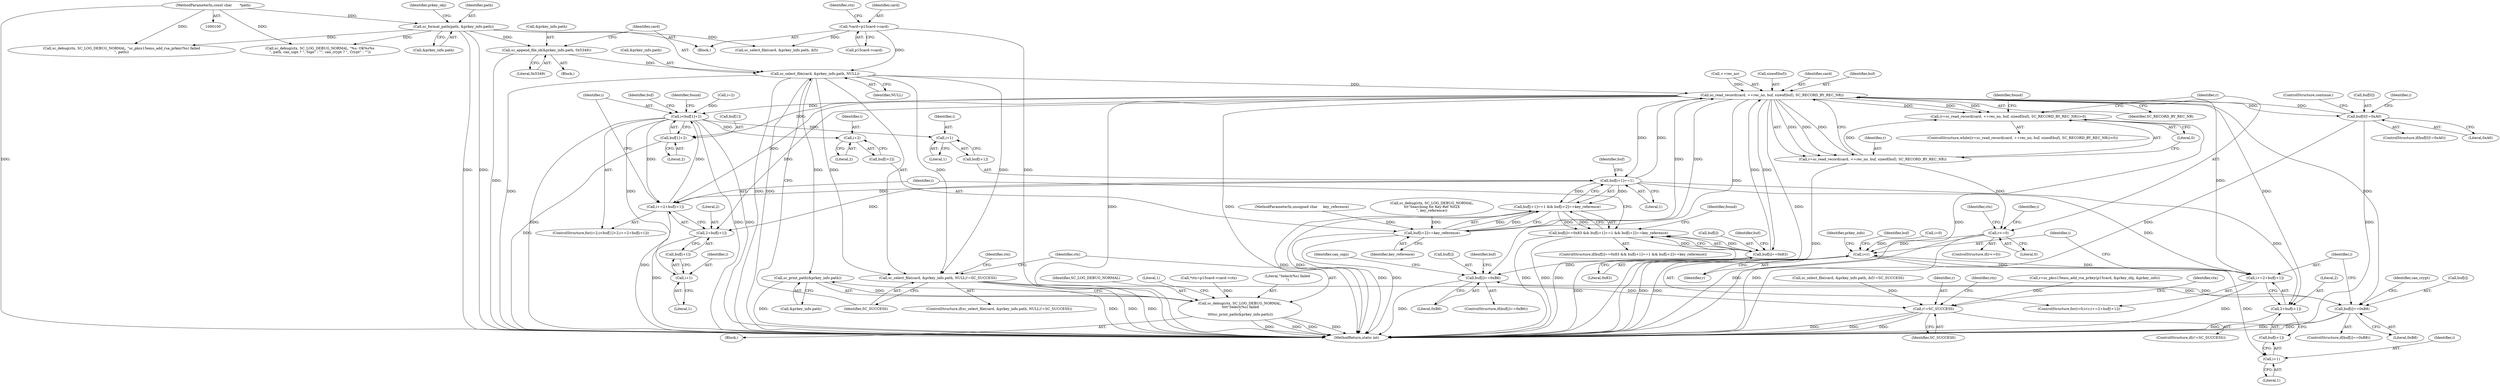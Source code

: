 digraph "0_OpenSC_8fe377e93b4b56060e5bbfb6f3142ceaeca744fa_20@pointer" {
"1000249" [label="(Call,sc_select_file(card, &prkey_info.path, NULL))"];
"1000110" [label="(Call,*card=p15card->card)"];
"1000241" [label="(Call,sc_append_file_id(&prkey_info.path, 0x5349))"];
"1000166" [label="(Call,sc_format_path(path, &prkey_info.path))"];
"1000102" [label="(MethodParameterIn,const char       *path)"];
"1000248" [label="(Call,sc_select_file(card, &prkey_info.path, NULL)!=SC_SUCCESS)"];
"1000470" [label="(Call,r!=SC_SUCCESS)"];
"1000262" [label="(Call,sc_print_path(&prkey_info.path))"];
"1000258" [label="(Call,sc_debug(ctx, SC_LOG_DEBUG_NORMAL,\n \t\t\t\t\"Select(%s) failed\n\",\n \t\t\t\tsc_print_path(&prkey_info.path)))"];
"1000278" [label="(Call,sc_read_record(card, ++rec_no, buf, sizeof(buf), SC_RECORD_BY_REC_NR))"];
"1000275" [label="(Call,(r=sc_read_record(card, ++rec_no, buf, sizeof(buf), SC_RECORD_BY_REC_NR))>0)"];
"1000276" [label="(Call,r=sc_read_record(card, ++rec_no, buf, sizeof(buf), SC_RECORD_BY_REC_NR))"];
"1000348" [label="(Call,r<=0)"];
"1000362" [label="(Call,i<r)"];
"1000365" [label="(Call,i+=2+buf[i+1])"];
"1000371" [label="(Call,i+1)"];
"1000293" [label="(Call,buf[0]!=0xA0)"];
"1000303" [label="(Call,i<buf[1]+2)"];
"1000310" [label="(Call,i+=2+buf[i+1])"];
"1000316" [label="(Call,i+1)"];
"1000331" [label="(Call,i+1)"];
"1000338" [label="(Call,i+2)"];
"1000305" [label="(Call,buf[1]+2)"];
"1000312" [label="(Call,2+buf[i+1])"];
"1000322" [label="(Call,buf[i]==0x83)"];
"1000321" [label="(Call,buf[i]==0x83 && buf[i+1]==1 && buf[i+2]==key_reference)"];
"1000376" [label="(Call,buf[i]==0xB6)"];
"1000384" [label="(Call,buf[i]==0xB8)"];
"1000328" [label="(Call,buf[i+1]==1)"];
"1000327" [label="(Call,buf[i+1]==1 && buf[i+2]==key_reference)"];
"1000367" [label="(Call,2+buf[i+1])"];
"1000335" [label="(Call,buf[i+2]==key_reference)"];
"1000283" [label="(Call,sizeof(buf))"];
"1000241" [label="(Call,sc_append_file_id(&prkey_info.path, 0x5349))"];
"1000388" [label="(Literal,0xB8)"];
"1000385" [label="(Call,buf[i])"];
"1000275" [label="(Call,(r=sc_read_record(card, ++rec_no, buf, sizeof(buf), SC_RECORD_BY_REC_NR))>0)"];
"1000359" [label="(Call,i=0)"];
"1000279" [label="(Identifier,card)"];
"1000277" [label="(Identifier,r)"];
"1000367" [label="(Call,2+buf[i+1])"];
"1000166" [label="(Call,sc_format_path(path, &prkey_info.path))"];
"1000386" [label="(Identifier,buf)"];
"1000257" [label="(Block,)"];
"1000335" [label="(Call,buf[i+2]==key_reference)"];
"1000250" [label="(Identifier,card)"];
"1000369" [label="(Call,buf[i+1])"];
"1000442" [label="(Identifier,prkey_info)"];
"1000364" [label="(Identifier,r)"];
"1000472" [label="(Identifier,SC_SUCCESS)"];
"1000375" [label="(ControlStructure,if(buf[i]==0xB6))"];
"1000301" [label="(Identifier,i)"];
"1000332" [label="(Identifier,i)"];
"1000260" [label="(Identifier,SC_LOG_DEBUG_NORMAL)"];
"1000371" [label="(Call,i+1)"];
"1000298" [label="(ControlStructure,continue;)"];
"1000362" [label="(Call,i<r)"];
"1000312" [label="(Call,2+buf[i+1])"];
"1000297" [label="(Literal,0xA0)"];
"1000268" [label="(Literal,1)"];
"1000470" [label="(Call,r!=SC_SUCCESS)"];
"1000246" [label="(Literal,0x5349)"];
"1000322" [label="(Call,buf[i]==0x83)"];
"1000316" [label="(Call,i+1)"];
"1000270" [label="(Identifier,ctx)"];
"1000339" [label="(Identifier,i)"];
"1000116" [label="(Call,*ctx=p15card->card->ctx)"];
"1000258" [label="(Call,sc_debug(ctx, SC_LOG_DEBUG_NORMAL,\n \t\t\t\t\"Select(%s) failed\n\",\n \t\t\t\tsc_print_path(&prkey_info.path)))"];
"1000299" [label="(ControlStructure,for(i=2;i<buf[1]+2;i+=2+buf[i+1]))"];
"1000330" [label="(Identifier,buf)"];
"1000496" [label="(MethodReturn,static int)"];
"1000336" [label="(Call,buf[i+2])"];
"1000366" [label="(Identifier,i)"];
"1000329" [label="(Call,buf[i+1])"];
"1000168" [label="(Call,&prkey_info.path)"];
"1000324" [label="(Identifier,buf)"];
"1000286" [label="(Literal,0)"];
"1000333" [label="(Literal,1)"];
"1000261" [label="(Literal,\"Select(%s) failed\n\")"];
"1000327" [label="(Call,buf[i+1]==1 && buf[i+2]==key_reference)"];
"1000341" [label="(Identifier,key_reference)"];
"1000345" [label="(Identifier,found)"];
"1000259" [label="(Identifier,ctx)"];
"1000117" [label="(Identifier,ctx)"];
"1000376" [label="(Call,buf[i]==0xB6)"];
"1000382" [label="(Identifier,can_sign)"];
"1000384" [label="(Call,buf[i]==0xB8)"];
"1000306" [label="(Call,buf[1])"];
"1000326" [label="(Literal,0x83)"];
"1000242" [label="(Call,&prkey_info.path)"];
"1000323" [label="(Call,buf[i])"];
"1000282" [label="(Identifier,buf)"];
"1000102" [label="(MethodParameterIn,const char       *path)"];
"1000350" [label="(Literal,0)"];
"1000303" [label="(Call,i<buf[1]+2)"];
"1000300" [label="(Call,i=2)"];
"1000334" [label="(Literal,1)"];
"1000305" [label="(Call,buf[1]+2)"];
"1000474" [label="(Call,sc_debug(ctx, SC_LOG_DEBUG_NORMAL, \"sc_pkcs15emu_add_rsa_prkey(%s) failed\n\", path))"];
"1000104" [label="(MethodParameterIn,unsigned char     key_reference)"];
"1000263" [label="(Call,&prkey_info.path)"];
"1000461" [label="(Call,r=sc_pkcs15emu_add_rsa_prkey(p15card, &prkey_obj, &prkey_info))"];
"1000285" [label="(Identifier,SC_RECORD_BY_REC_NR)"];
"1000309" [label="(Literal,2)"];
"1000343" [label="(Identifier,found)"];
"1000383" [label="(ControlStructure,if(buf[i]==0xB8))"];
"1000314" [label="(Call,buf[i+1])"];
"1000380" [label="(Literal,0xB6)"];
"1000337" [label="(Identifier,buf)"];
"1000292" [label="(ControlStructure,if(buf[0]!=0xA0))"];
"1000377" [label="(Call,buf[i])"];
"1000110" [label="(Call,*card=p15card->card)"];
"1000269" [label="(Call,sc_debug(ctx, SC_LOG_DEBUG_NORMAL,\n\t\t\t\"Searching for Key-Ref %02X\n\", key_reference))"];
"1000108" [label="(Block,)"];
"1000475" [label="(Identifier,ctx)"];
"1000248" [label="(Call,sc_select_file(card, &prkey_info.path, NULL)!=SC_SUCCESS)"];
"1000363" [label="(Identifier,i)"];
"1000318" [label="(Literal,1)"];
"1000290" [label="(Identifier,found)"];
"1000112" [label="(Call,p15card->card)"];
"1000349" [label="(Identifier,r)"];
"1000293" [label="(Call,buf[0]!=0xA0)"];
"1000304" [label="(Identifier,i)"];
"1000365" [label="(Call,i+=2+buf[i+1])"];
"1000394" [label="(Call,sc_select_file(card, &prkey_info.path, &f)!=SC_SUCCESS)"];
"1000471" [label="(Identifier,r)"];
"1000276" [label="(Call,r=sc_read_record(card, ++rec_no, buf, sizeof(buf), SC_RECORD_BY_REC_NR))"];
"1000347" [label="(ControlStructure,if(r<=0))"];
"1000262" [label="(Call,sc_print_path(&prkey_info.path))"];
"1000320" [label="(ControlStructure,if(buf[i]==0x83 && buf[i+1]==1 && buf[i+2]==key_reference))"];
"1000255" [label="(Identifier,NULL)"];
"1000294" [label="(Call,buf[0])"];
"1000338" [label="(Call,i+2)"];
"1000378" [label="(Identifier,buf)"];
"1000280" [label="(Call,++rec_no)"];
"1000348" [label="(Call,r<=0)"];
"1000321" [label="(Call,buf[i]==0x83 && buf[i+1]==1 && buf[i+2]==key_reference)"];
"1000372" [label="(Identifier,i)"];
"1000469" [label="(ControlStructure,if(r!=SC_SUCCESS))"];
"1000313" [label="(Literal,2)"];
"1000368" [label="(Literal,2)"];
"1000390" [label="(Identifier,can_crypt)"];
"1000247" [label="(ControlStructure,if(sc_select_file(card, &prkey_info.path, NULL)!=SC_SUCCESS))"];
"1000174" [label="(Identifier,prkey_obj)"];
"1000251" [label="(Call,&prkey_info.path)"];
"1000256" [label="(Identifier,SC_SUCCESS)"];
"1000219" [label="(Block,)"];
"1000311" [label="(Identifier,i)"];
"1000395" [label="(Call,sc_select_file(card, &prkey_info.path, &f))"];
"1000328" [label="(Call,buf[i+1]==1)"];
"1000249" [label="(Call,sc_select_file(card, &prkey_info.path, NULL))"];
"1000111" [label="(Identifier,card)"];
"1000358" [label="(ControlStructure,for(i=0;i<r;i+=2+buf[i+1]))"];
"1000373" [label="(Literal,1)"];
"1000331" [label="(Call,i+1)"];
"1000482" [label="(Identifier,ctx)"];
"1000340" [label="(Literal,2)"];
"1000360" [label="(Identifier,i)"];
"1000317" [label="(Identifier,i)"];
"1000278" [label="(Call,sc_read_record(card, ++rec_no, buf, sizeof(buf), SC_RECORD_BY_REC_NR))"];
"1000353" [label="(Identifier,ctx)"];
"1000481" [label="(Call,sc_debug(ctx, SC_LOG_DEBUG_NORMAL, \"%s: OK%s%s\n\", path, can_sign ? \", Sign\" : \"\", can_crypt ? \", Crypt\" : \"\"))"];
"1000167" [label="(Identifier,path)"];
"1000274" [label="(ControlStructure,while((r=sc_read_record(card, ++rec_no, buf, sizeof(buf), SC_RECORD_BY_REC_NR))>0))"];
"1000310" [label="(Call,i+=2+buf[i+1])"];
"1000249" -> "1000248"  [label="AST: "];
"1000249" -> "1000255"  [label="CFG: "];
"1000250" -> "1000249"  [label="AST: "];
"1000251" -> "1000249"  [label="AST: "];
"1000255" -> "1000249"  [label="AST: "];
"1000256" -> "1000249"  [label="CFG: "];
"1000249" -> "1000496"  [label="DDG: "];
"1000249" -> "1000496"  [label="DDG: "];
"1000249" -> "1000496"  [label="DDG: "];
"1000249" -> "1000248"  [label="DDG: "];
"1000249" -> "1000248"  [label="DDG: "];
"1000249" -> "1000248"  [label="DDG: "];
"1000110" -> "1000249"  [label="DDG: "];
"1000241" -> "1000249"  [label="DDG: "];
"1000249" -> "1000262"  [label="DDG: "];
"1000249" -> "1000278"  [label="DDG: "];
"1000110" -> "1000108"  [label="AST: "];
"1000110" -> "1000112"  [label="CFG: "];
"1000111" -> "1000110"  [label="AST: "];
"1000112" -> "1000110"  [label="AST: "];
"1000117" -> "1000110"  [label="CFG: "];
"1000110" -> "1000496"  [label="DDG: "];
"1000110" -> "1000395"  [label="DDG: "];
"1000241" -> "1000219"  [label="AST: "];
"1000241" -> "1000246"  [label="CFG: "];
"1000242" -> "1000241"  [label="AST: "];
"1000246" -> "1000241"  [label="AST: "];
"1000250" -> "1000241"  [label="CFG: "];
"1000241" -> "1000496"  [label="DDG: "];
"1000166" -> "1000241"  [label="DDG: "];
"1000166" -> "1000108"  [label="AST: "];
"1000166" -> "1000168"  [label="CFG: "];
"1000167" -> "1000166"  [label="AST: "];
"1000168" -> "1000166"  [label="AST: "];
"1000174" -> "1000166"  [label="CFG: "];
"1000166" -> "1000496"  [label="DDG: "];
"1000166" -> "1000496"  [label="DDG: "];
"1000102" -> "1000166"  [label="DDG: "];
"1000166" -> "1000395"  [label="DDG: "];
"1000166" -> "1000474"  [label="DDG: "];
"1000166" -> "1000481"  [label="DDG: "];
"1000102" -> "1000100"  [label="AST: "];
"1000102" -> "1000496"  [label="DDG: "];
"1000102" -> "1000474"  [label="DDG: "];
"1000102" -> "1000481"  [label="DDG: "];
"1000248" -> "1000247"  [label="AST: "];
"1000248" -> "1000256"  [label="CFG: "];
"1000256" -> "1000248"  [label="AST: "];
"1000259" -> "1000248"  [label="CFG: "];
"1000270" -> "1000248"  [label="CFG: "];
"1000248" -> "1000496"  [label="DDG: "];
"1000248" -> "1000496"  [label="DDG: "];
"1000248" -> "1000496"  [label="DDG: "];
"1000248" -> "1000470"  [label="DDG: "];
"1000470" -> "1000469"  [label="AST: "];
"1000470" -> "1000472"  [label="CFG: "];
"1000471" -> "1000470"  [label="AST: "];
"1000472" -> "1000470"  [label="AST: "];
"1000475" -> "1000470"  [label="CFG: "];
"1000482" -> "1000470"  [label="CFG: "];
"1000470" -> "1000496"  [label="DDG: "];
"1000470" -> "1000496"  [label="DDG: "];
"1000470" -> "1000496"  [label="DDG: "];
"1000461" -> "1000470"  [label="DDG: "];
"1000394" -> "1000470"  [label="DDG: "];
"1000262" -> "1000258"  [label="AST: "];
"1000262" -> "1000263"  [label="CFG: "];
"1000263" -> "1000262"  [label="AST: "];
"1000258" -> "1000262"  [label="CFG: "];
"1000262" -> "1000496"  [label="DDG: "];
"1000262" -> "1000258"  [label="DDG: "];
"1000258" -> "1000257"  [label="AST: "];
"1000259" -> "1000258"  [label="AST: "];
"1000260" -> "1000258"  [label="AST: "];
"1000261" -> "1000258"  [label="AST: "];
"1000268" -> "1000258"  [label="CFG: "];
"1000258" -> "1000496"  [label="DDG: "];
"1000258" -> "1000496"  [label="DDG: "];
"1000258" -> "1000496"  [label="DDG: "];
"1000258" -> "1000496"  [label="DDG: "];
"1000116" -> "1000258"  [label="DDG: "];
"1000278" -> "1000276"  [label="AST: "];
"1000278" -> "1000285"  [label="CFG: "];
"1000279" -> "1000278"  [label="AST: "];
"1000280" -> "1000278"  [label="AST: "];
"1000282" -> "1000278"  [label="AST: "];
"1000283" -> "1000278"  [label="AST: "];
"1000285" -> "1000278"  [label="AST: "];
"1000276" -> "1000278"  [label="CFG: "];
"1000278" -> "1000496"  [label="DDG: "];
"1000278" -> "1000496"  [label="DDG: "];
"1000278" -> "1000496"  [label="DDG: "];
"1000278" -> "1000275"  [label="DDG: "];
"1000278" -> "1000275"  [label="DDG: "];
"1000278" -> "1000275"  [label="DDG: "];
"1000278" -> "1000276"  [label="DDG: "];
"1000278" -> "1000276"  [label="DDG: "];
"1000278" -> "1000276"  [label="DDG: "];
"1000280" -> "1000278"  [label="DDG: "];
"1000335" -> "1000278"  [label="DDG: "];
"1000322" -> "1000278"  [label="DDG: "];
"1000293" -> "1000278"  [label="DDG: "];
"1000328" -> "1000278"  [label="DDG: "];
"1000278" -> "1000293"  [label="DDG: "];
"1000278" -> "1000303"  [label="DDG: "];
"1000278" -> "1000305"  [label="DDG: "];
"1000278" -> "1000310"  [label="DDG: "];
"1000278" -> "1000312"  [label="DDG: "];
"1000278" -> "1000322"  [label="DDG: "];
"1000278" -> "1000328"  [label="DDG: "];
"1000278" -> "1000335"  [label="DDG: "];
"1000278" -> "1000365"  [label="DDG: "];
"1000278" -> "1000367"  [label="DDG: "];
"1000278" -> "1000376"  [label="DDG: "];
"1000278" -> "1000384"  [label="DDG: "];
"1000275" -> "1000274"  [label="AST: "];
"1000275" -> "1000286"  [label="CFG: "];
"1000276" -> "1000275"  [label="AST: "];
"1000286" -> "1000275"  [label="AST: "];
"1000290" -> "1000275"  [label="CFG: "];
"1000349" -> "1000275"  [label="CFG: "];
"1000275" -> "1000496"  [label="DDG: "];
"1000276" -> "1000275"  [label="DDG: "];
"1000277" -> "1000276"  [label="AST: "];
"1000286" -> "1000276"  [label="CFG: "];
"1000276" -> "1000496"  [label="DDG: "];
"1000276" -> "1000348"  [label="DDG: "];
"1000348" -> "1000347"  [label="AST: "];
"1000348" -> "1000350"  [label="CFG: "];
"1000349" -> "1000348"  [label="AST: "];
"1000350" -> "1000348"  [label="AST: "];
"1000353" -> "1000348"  [label="CFG: "];
"1000360" -> "1000348"  [label="CFG: "];
"1000348" -> "1000496"  [label="DDG: "];
"1000348" -> "1000496"  [label="DDG: "];
"1000348" -> "1000362"  [label="DDG: "];
"1000362" -> "1000358"  [label="AST: "];
"1000362" -> "1000364"  [label="CFG: "];
"1000363" -> "1000362"  [label="AST: "];
"1000364" -> "1000362"  [label="AST: "];
"1000378" -> "1000362"  [label="CFG: "];
"1000442" -> "1000362"  [label="CFG: "];
"1000362" -> "1000496"  [label="DDG: "];
"1000362" -> "1000496"  [label="DDG: "];
"1000365" -> "1000362"  [label="DDG: "];
"1000359" -> "1000362"  [label="DDG: "];
"1000362" -> "1000365"  [label="DDG: "];
"1000362" -> "1000371"  [label="DDG: "];
"1000365" -> "1000358"  [label="AST: "];
"1000365" -> "1000367"  [label="CFG: "];
"1000366" -> "1000365"  [label="AST: "];
"1000367" -> "1000365"  [label="AST: "];
"1000363" -> "1000365"  [label="CFG: "];
"1000365" -> "1000496"  [label="DDG: "];
"1000328" -> "1000365"  [label="DDG: "];
"1000371" -> "1000369"  [label="AST: "];
"1000371" -> "1000373"  [label="CFG: "];
"1000372" -> "1000371"  [label="AST: "];
"1000373" -> "1000371"  [label="AST: "];
"1000369" -> "1000371"  [label="CFG: "];
"1000293" -> "1000292"  [label="AST: "];
"1000293" -> "1000297"  [label="CFG: "];
"1000294" -> "1000293"  [label="AST: "];
"1000297" -> "1000293"  [label="AST: "];
"1000298" -> "1000293"  [label="CFG: "];
"1000301" -> "1000293"  [label="CFG: "];
"1000293" -> "1000496"  [label="DDG: "];
"1000293" -> "1000496"  [label="DDG: "];
"1000303" -> "1000299"  [label="AST: "];
"1000303" -> "1000305"  [label="CFG: "];
"1000304" -> "1000303"  [label="AST: "];
"1000305" -> "1000303"  [label="AST: "];
"1000324" -> "1000303"  [label="CFG: "];
"1000345" -> "1000303"  [label="CFG: "];
"1000303" -> "1000496"  [label="DDG: "];
"1000303" -> "1000496"  [label="DDG: "];
"1000303" -> "1000496"  [label="DDG: "];
"1000310" -> "1000303"  [label="DDG: "];
"1000300" -> "1000303"  [label="DDG: "];
"1000303" -> "1000310"  [label="DDG: "];
"1000303" -> "1000316"  [label="DDG: "];
"1000303" -> "1000331"  [label="DDG: "];
"1000303" -> "1000338"  [label="DDG: "];
"1000310" -> "1000299"  [label="AST: "];
"1000310" -> "1000312"  [label="CFG: "];
"1000311" -> "1000310"  [label="AST: "];
"1000312" -> "1000310"  [label="AST: "];
"1000304" -> "1000310"  [label="CFG: "];
"1000310" -> "1000496"  [label="DDG: "];
"1000328" -> "1000310"  [label="DDG: "];
"1000316" -> "1000314"  [label="AST: "];
"1000316" -> "1000318"  [label="CFG: "];
"1000317" -> "1000316"  [label="AST: "];
"1000318" -> "1000316"  [label="AST: "];
"1000314" -> "1000316"  [label="CFG: "];
"1000331" -> "1000329"  [label="AST: "];
"1000331" -> "1000333"  [label="CFG: "];
"1000332" -> "1000331"  [label="AST: "];
"1000333" -> "1000331"  [label="AST: "];
"1000329" -> "1000331"  [label="CFG: "];
"1000338" -> "1000336"  [label="AST: "];
"1000338" -> "1000340"  [label="CFG: "];
"1000339" -> "1000338"  [label="AST: "];
"1000340" -> "1000338"  [label="AST: "];
"1000336" -> "1000338"  [label="CFG: "];
"1000305" -> "1000309"  [label="CFG: "];
"1000306" -> "1000305"  [label="AST: "];
"1000309" -> "1000305"  [label="AST: "];
"1000305" -> "1000496"  [label="DDG: "];
"1000312" -> "1000314"  [label="CFG: "];
"1000313" -> "1000312"  [label="AST: "];
"1000314" -> "1000312"  [label="AST: "];
"1000312" -> "1000496"  [label="DDG: "];
"1000328" -> "1000312"  [label="DDG: "];
"1000322" -> "1000321"  [label="AST: "];
"1000322" -> "1000326"  [label="CFG: "];
"1000323" -> "1000322"  [label="AST: "];
"1000326" -> "1000322"  [label="AST: "];
"1000330" -> "1000322"  [label="CFG: "];
"1000321" -> "1000322"  [label="CFG: "];
"1000322" -> "1000496"  [label="DDG: "];
"1000322" -> "1000321"  [label="DDG: "];
"1000322" -> "1000321"  [label="DDG: "];
"1000322" -> "1000376"  [label="DDG: "];
"1000321" -> "1000320"  [label="AST: "];
"1000321" -> "1000327"  [label="CFG: "];
"1000327" -> "1000321"  [label="AST: "];
"1000343" -> "1000321"  [label="CFG: "];
"1000311" -> "1000321"  [label="CFG: "];
"1000321" -> "1000496"  [label="DDG: "];
"1000321" -> "1000496"  [label="DDG: "];
"1000321" -> "1000496"  [label="DDG: "];
"1000327" -> "1000321"  [label="DDG: "];
"1000327" -> "1000321"  [label="DDG: "];
"1000376" -> "1000375"  [label="AST: "];
"1000376" -> "1000380"  [label="CFG: "];
"1000377" -> "1000376"  [label="AST: "];
"1000380" -> "1000376"  [label="AST: "];
"1000382" -> "1000376"  [label="CFG: "];
"1000386" -> "1000376"  [label="CFG: "];
"1000376" -> "1000496"  [label="DDG: "];
"1000384" -> "1000376"  [label="DDG: "];
"1000376" -> "1000384"  [label="DDG: "];
"1000384" -> "1000383"  [label="AST: "];
"1000384" -> "1000388"  [label="CFG: "];
"1000385" -> "1000384"  [label="AST: "];
"1000388" -> "1000384"  [label="AST: "];
"1000390" -> "1000384"  [label="CFG: "];
"1000366" -> "1000384"  [label="CFG: "];
"1000384" -> "1000496"  [label="DDG: "];
"1000384" -> "1000496"  [label="DDG: "];
"1000328" -> "1000327"  [label="AST: "];
"1000328" -> "1000334"  [label="CFG: "];
"1000329" -> "1000328"  [label="AST: "];
"1000334" -> "1000328"  [label="AST: "];
"1000337" -> "1000328"  [label="CFG: "];
"1000327" -> "1000328"  [label="CFG: "];
"1000328" -> "1000327"  [label="DDG: "];
"1000328" -> "1000327"  [label="DDG: "];
"1000328" -> "1000367"  [label="DDG: "];
"1000327" -> "1000335"  [label="CFG: "];
"1000335" -> "1000327"  [label="AST: "];
"1000327" -> "1000496"  [label="DDG: "];
"1000327" -> "1000496"  [label="DDG: "];
"1000335" -> "1000327"  [label="DDG: "];
"1000335" -> "1000327"  [label="DDG: "];
"1000367" -> "1000369"  [label="CFG: "];
"1000368" -> "1000367"  [label="AST: "];
"1000369" -> "1000367"  [label="AST: "];
"1000367" -> "1000496"  [label="DDG: "];
"1000335" -> "1000341"  [label="CFG: "];
"1000336" -> "1000335"  [label="AST: "];
"1000341" -> "1000335"  [label="AST: "];
"1000335" -> "1000496"  [label="DDG: "];
"1000335" -> "1000496"  [label="DDG: "];
"1000269" -> "1000335"  [label="DDG: "];
"1000104" -> "1000335"  [label="DDG: "];
}

